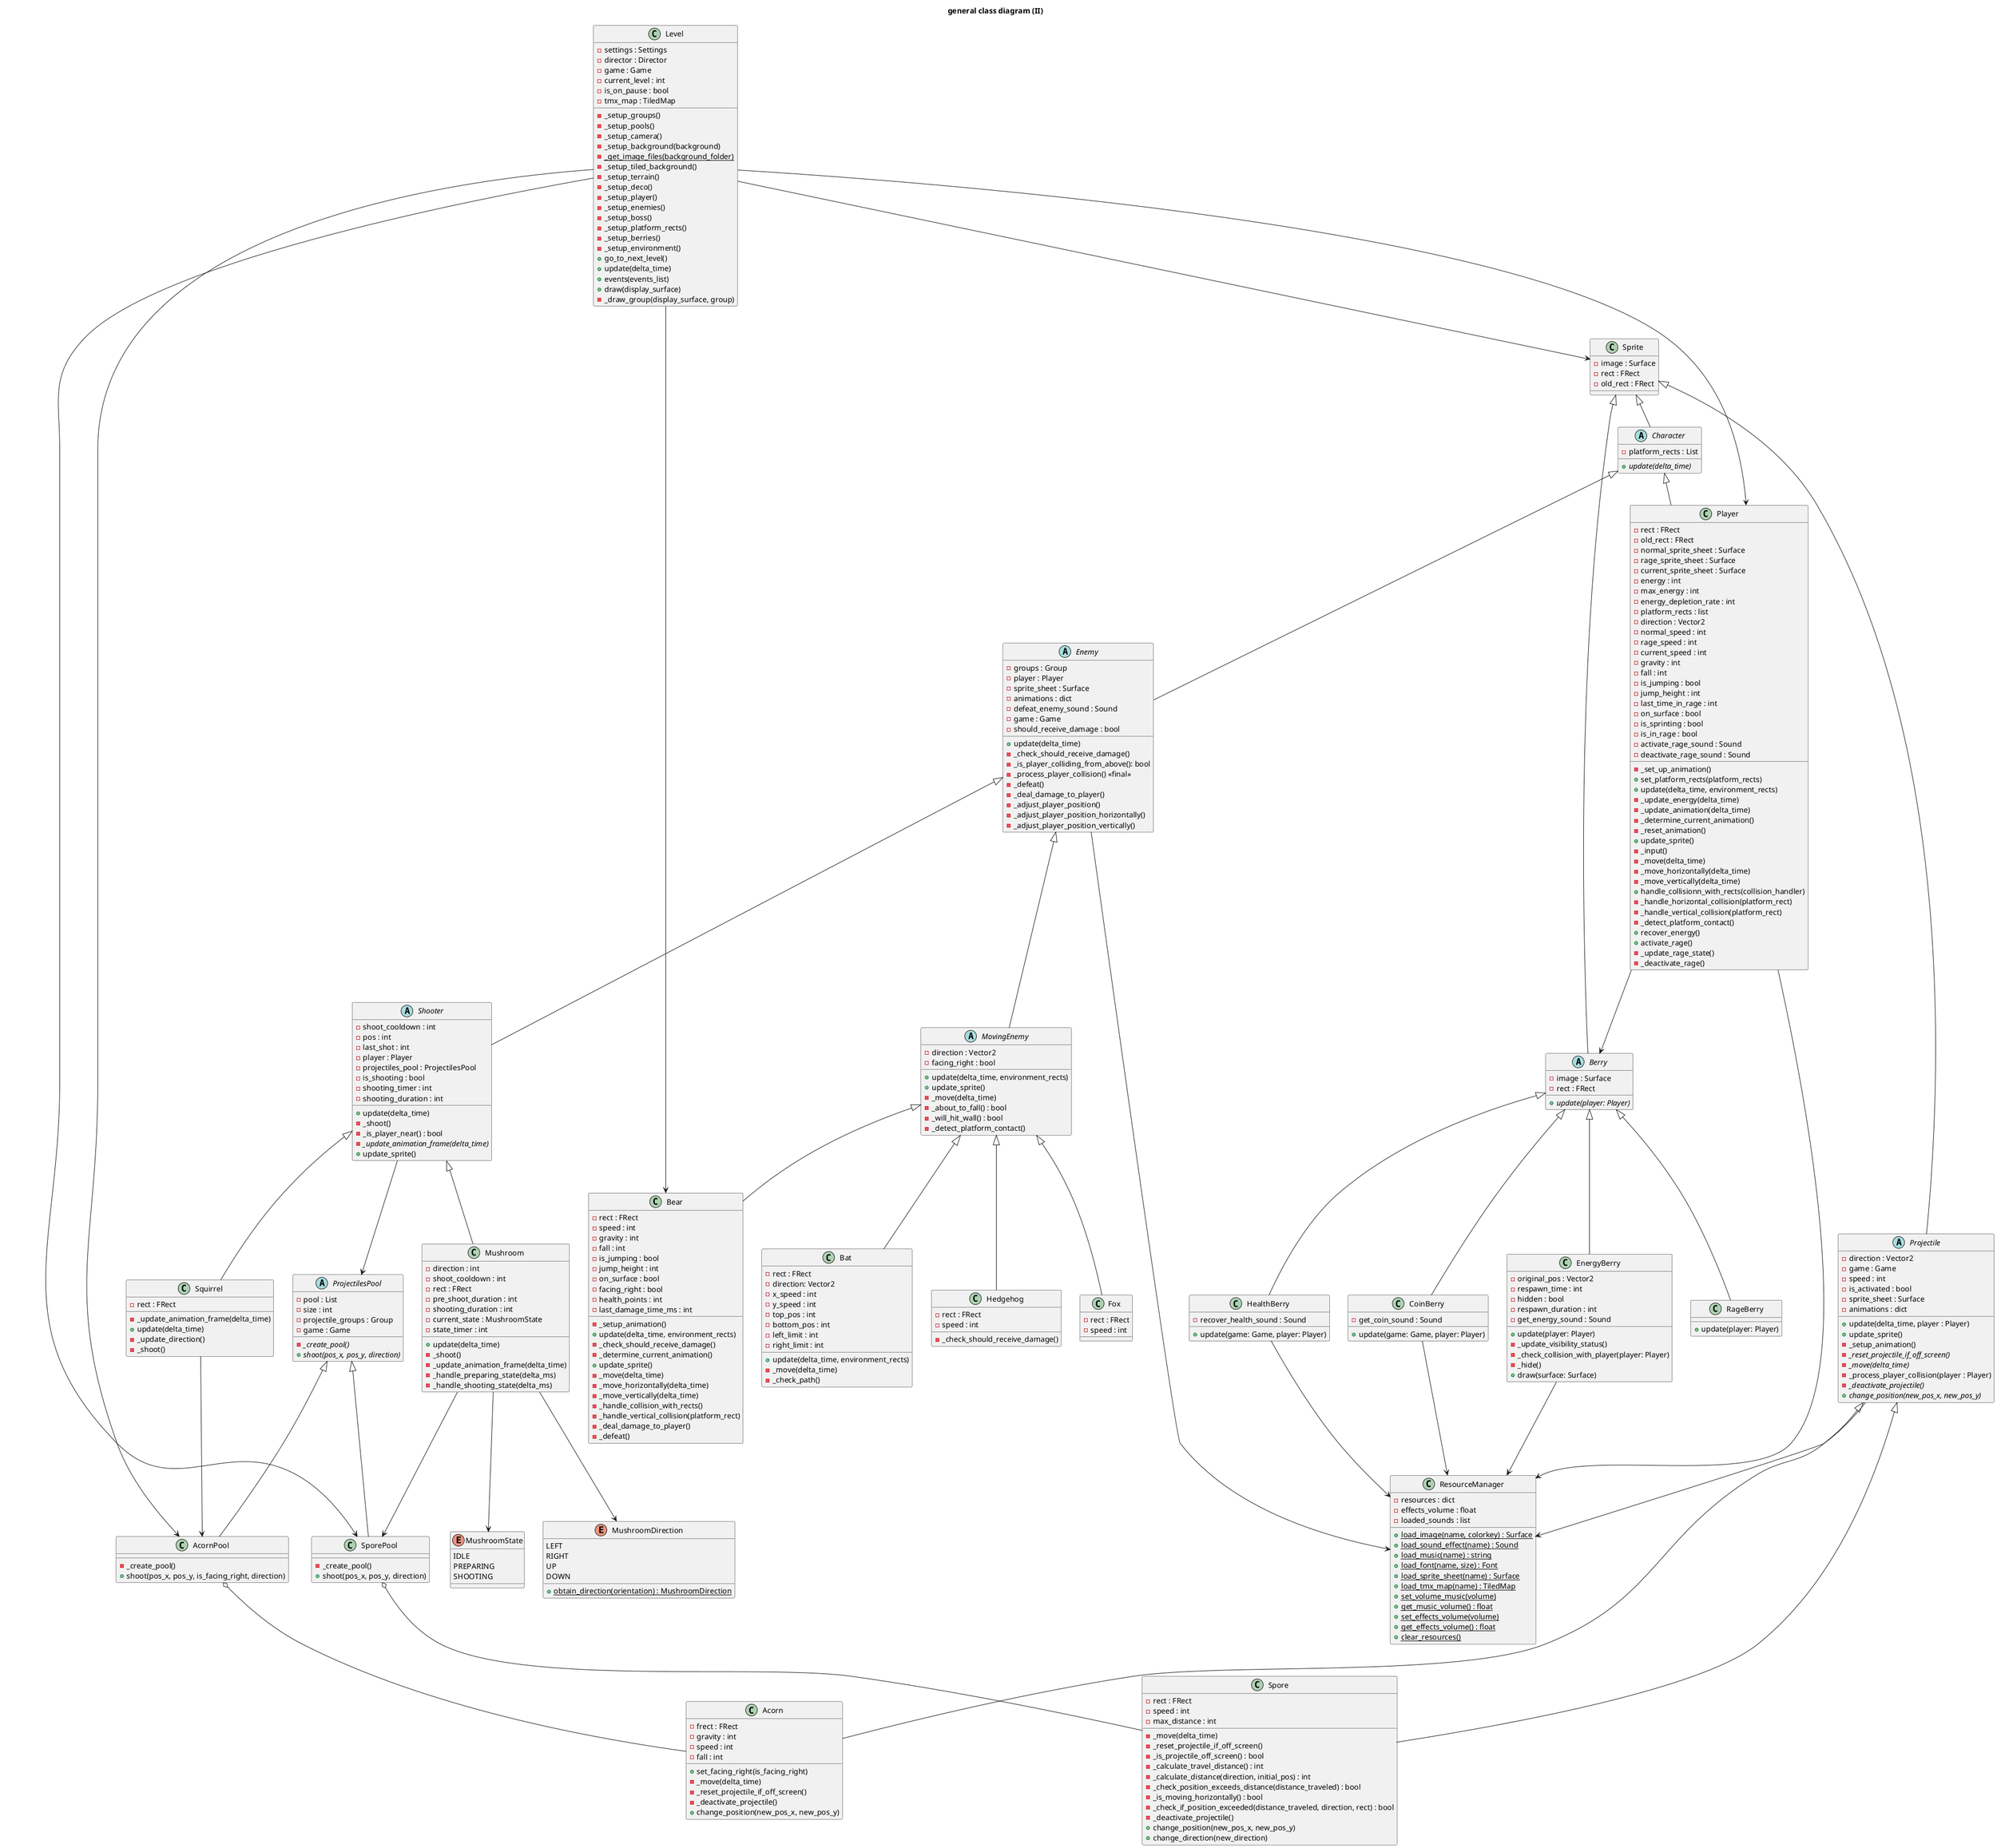 @startuml Class Diagram Sprite

title general class diagram (II)

class Level {
    - settings : Settings
    - director : Director
    - game : Game
    - current_level : int
    - is_on_pause : bool
    - tmx_map : TiledMap
    - _setup_groups()
    - _setup_pools()
    - _setup_camera()
    - _setup_background(background)
    - {static}_get_image_files(background_folder)
    - _setup_tiled_background()
    - _setup_terrain()
    - _setup_deco() 
    - _setup_player()
    - _setup_enemies()
    - _setup_boss()
    - _setup_platform_rects()
    - _setup_berries()
    - _setup_environment()
    + go_to_next_level()
    + update(delta_time)
    + events(events_list)
    + draw(display_surface)
    - _draw_group(display_surface, group)
}

class Sprite {
    - image : Surface
    - rect : FRect
    - old_rect : FRect
}

abstract class Berry {
    - image : Surface
    - rect : FRect
    + update(player: Player) {abstract}
}

class CoinBerry {
    - get_coin_sound : Sound
    + update(game: Game, player: Player)
}

class EnergyBerry {
    - original_pos : Vector2
    - respawn_time : int
    - hidden : bool 
    - respawn_duration : int
    - get_energy_sound : Sound
    + update(player: Player)
    - _update_visibility_status()
    - _check_collision_with_player(player: Player)
    - _hide()
    + draw(surface: Surface)
}

class HealthBerry {
    - recover_health_sound : Sound
    + update(game: Game, player: Player)
}

class RageBerry {
    + update(player: Player)
}

abstract class Projectile {
    - direction : Vector2
    - game : Game
    - speed : int
    - is_activated : bool
    - sprite_sheet : Surface
    - animations : dict
    + update(delta_time, player : Player)
    + update_sprite()
    - _setup_animation()
    - _reset_projectile_if_off_screen() {abstract}
    - _move(delta_time)  {abstract}
    - _process_player_collision(player : Player)
    - _deactivate_projectile() {abstract}
    + change_position(new_pos_x, new_pos_y) {abstract}
}

class Spore {
    - rect : FRect
    - speed : int
    - max_distance : int
    - _move(delta_time)
    - _reset_projectile_if_off_screen()
    - _is_projectile_off_screen() : bool
    - _calculate_travel_distance() : int
    - _calculate_distance(direction, initial_pos) : int
    - _check_position_exceeds_distance(distance_traveled) : bool
    - _is_moving_horizontally() : bool
    - _check_if_position_exceeded(distance_traveled, direction, rect) : bool
    - _deactivate_projectile()
    + change_position(new_pos_x, new_pos_y)
    + change_direction(new_direction)
}

class Acorn{
    - frect : FRect
    - gravity : int
    - speed : int
    - fall : int
    + set_facing_right(is_facing_right)
    - _move(delta_time)
    - _reset_projectile_if_off_screen()
    - _deactivate_projectile()
    + change_position(new_pos_x, new_pos_y)
}

abstract class ProjectilesPool {
    - pool : List
    - size : int
    - projectile_groups : Group
    - game : Game
    - _create_pool() {abstract}
    + shoot(pos_x, pos_y, direction) {abstract}
}

class AcornPool {
    - _create_pool()
    + shoot(pos_x, pos_y, is_facing_right, direction)
}

class SporePool {
    - _create_pool()
    + shoot(pos_x, pos_y, direction)
}

abstract class Character {
    - platform_rects : List
    + update(delta_time) {abstract}
}

class Player {
    - rect : FRect
    - old_rect : FRect
    - normal_sprite_sheet : Surface
    - rage_sprite_sheet : Surface
    - current_sprite_sheet : Surface
    - energy : int
    - max_energy : int
    - energy_depletion_rate : int
    - platform_rects : list
    - direction : Vector2
    - normal_speed : int
    - rage_speed : int
    - current_speed : int
    - gravity : int
    - fall : int
    - is_jumping : bool
    - jump_height : int
    - last_time_in_rage : int
    - on_surface : bool
    - is_sprinting : bool
    - is_in_rage : bool
    - activate_rage_sound : Sound
    - deactivate_rage_sound : Sound
    - _set_up_animation()
    + set_platform_rects(platform_rects)
    + update(delta_time, environment_rects)
    - _update_energy(delta_time)
    - _update_animation(delta_time)
    - _determine_current_animation()
    - _reset_animation()
    + update_sprite()
    - _input()
    - _move(delta_time)
    - _move_horizontally(delta_time)
    - _move_vertically(delta_time)
    + handle_collisionn_with_rects(collision_handler)
    - _handle_horizontal_collision(platform_rect)
    - _handle_vertical_collision(platform_rect)
    - _detect_platform_contact()
    + recover_energy()
    + activate_rage()
    - _update_rage_state()
    - _deactivate_rage()
}

abstract class Enemy {
    - groups : Group
    - player : Player
    - sprite_sheet : Surface
    - animations : dict
    - defeat_enemy_sound : Sound
    - game : Game
    - should_receive_damage : bool
    + update(delta_time)
    - _check_should_receive_damage()
    - _is_player_colliding_from_above(): bool
    - _process_player_collision() <<final>>
    - _defeat()
    - _deal_damage_to_player()
    - _adjust_player_position()
    - _adjust_player_position_horizontally()
    - _adjust_player_position_vertically()
}

abstract class MovingEnemy {
    - direction : Vector2
    - facing_right : bool
    + update(delta_time, environment_rects)
    + update_sprite()
    - _move(delta_time)
    - _about_to_fall() : bool
    - _will_hit_wall() : bool
    - _detect_platform_contact()
}

class Hedgehog {
    - rect : FRect
    - speed : int
    - _check_should_receive_damage()
}

class Fox {
    - rect : FRect
    - speed : int
}

class Bat {
    - rect : FRect
    - direction: Vector2
    - x_speed : int
    - y_speed : int
    - top_pos : int
    - bottom_pos : int
    - left_limit : int
    - right_limit : int
    + update(delta_time, environment_rects)
    - _move(delta_time)
    - _check_path()
}

class Bear {
    - rect : FRect
    - speed : int
    - gravity : int 
    - fall : int 
    - is_jumping : bool
    - jump_height : int
    - on_surface : bool
    - facing_right : bool
    - health_points : int
    - last_damage_time_ms : int 
    - _setup_animation()
    + update(delta_time, environment_rects)
    - _check_should_receive_damage()
    - _determine_current_animation()
    + update_sprite()
    - _move(delta_time)
    - _move_horizontally(delta_time)
    - _move_vertically(delta_time)
    - _handle_collision_with_rects()
    - _handle_vertical_collision(platform_rect)
    - _deal_damage_to_player()
    - _defeat()
}

abstract class Shooter {
    - shoot_cooldown : int
    - pos : int
    - last_shot : int
    - player : Player
    - projectiles_pool : ProjectilesPool
    - is_shooting : bool
    - shooting_timer : int
    - shooting_duration : int
    + update(delta_time)
    - _shoot() 
    - _is_player_near() : bool
    - _update_animation_frame(delta_time) {abstract}
    + update_sprite()
}

class Squirrel {
    - rect : FRect
    - _update_animation_frame(delta_time)
    + update(delta_time)
    - _update_direction()
    - _shoot()
}

class Mushroom {
    - direction : int
    - shoot_cooldown : int
    - rect : FRect
    - pre_shoot_duration : int
    - shooting_duration : int
    - current_state : MushroomState
    - state_timer : int
    + update(delta_time)
    - _shoot()
    - _update_animation_frame(delta_time)
    - _handle_preparing_state(delta_ms)
    - _handle_shooting_state(delta_ms)
}

enum MushroomDirection {
    LEFT 
    RIGHT 
    UP 
    DOWN
    + {static} obtain_direction(orientation) : MushroomDirection
}

enum MushroomState {
    IDLE
    PREPARING
    SHOOTING
}

class ResourceManager {
    - resources : dict
    - effects_volume : float
    - loaded_sounds : list
    + {static} load_image(name, colorkey) : Surface
    + {static} load_sound_effect(name) : Sound
    + {static} load_music(name) : string
    + {static} load_font(name, size) : Font
    + {static} load_sprite_sheet(name) : Surface
    + {static} load_tmx_map(name) : TiledMap
    + {static} set_volume_music(volume)
    + {static} get_music_volume() : float
    + {static} set_effects_volume(volume)
    + {static} get_effects_volume() : float
    + {static} clear_resources()
}

Level --> Player 
Level --> Bear
Level --> AcornPool
Level --> SporePool
Level --> Sprite

Sprite <|-- Berry
Sprite <|-- Character
Sprite <|-- Projectile

Berry <|-- CoinBerry
Berry <|-- EnergyBerry
Berry <|-- HealthBerry
Berry <|-- RageBerry

CoinBerry --> ResourceManager
EnergyBerry --> ResourceManager
HealthBerry --> ResourceManager

Projectile --> ResourceManager
Projectile <|-- Spore
Projectile <|-- Acorn

ProjectilesPool <|-- SporePool
ProjectilesPool <|-- AcornPool

SporePool o-- Spore
AcornPool o-- Acorn

Character <|-- Player
Character <|-- Enemy

Player --> ResourceManager
Player --> Berry

Enemy <|-- MovingEnemy
Enemy <|-- Shooter
Enemy --> ResourceManager

MovingEnemy <|-- Hedgehog
MovingEnemy <|-- Fox
MovingEnemy <|-- Bat
MovingEnemy <|-- Bear

Shooter <|-- Squirrel
Shooter <|-- Mushroom
Shooter --> ProjectilesPool
Squirrel --> AcornPool
Mushroom --> MushroomDirection
Mushroom --> MushroomState
Mushroom --> SporePool

@enduml